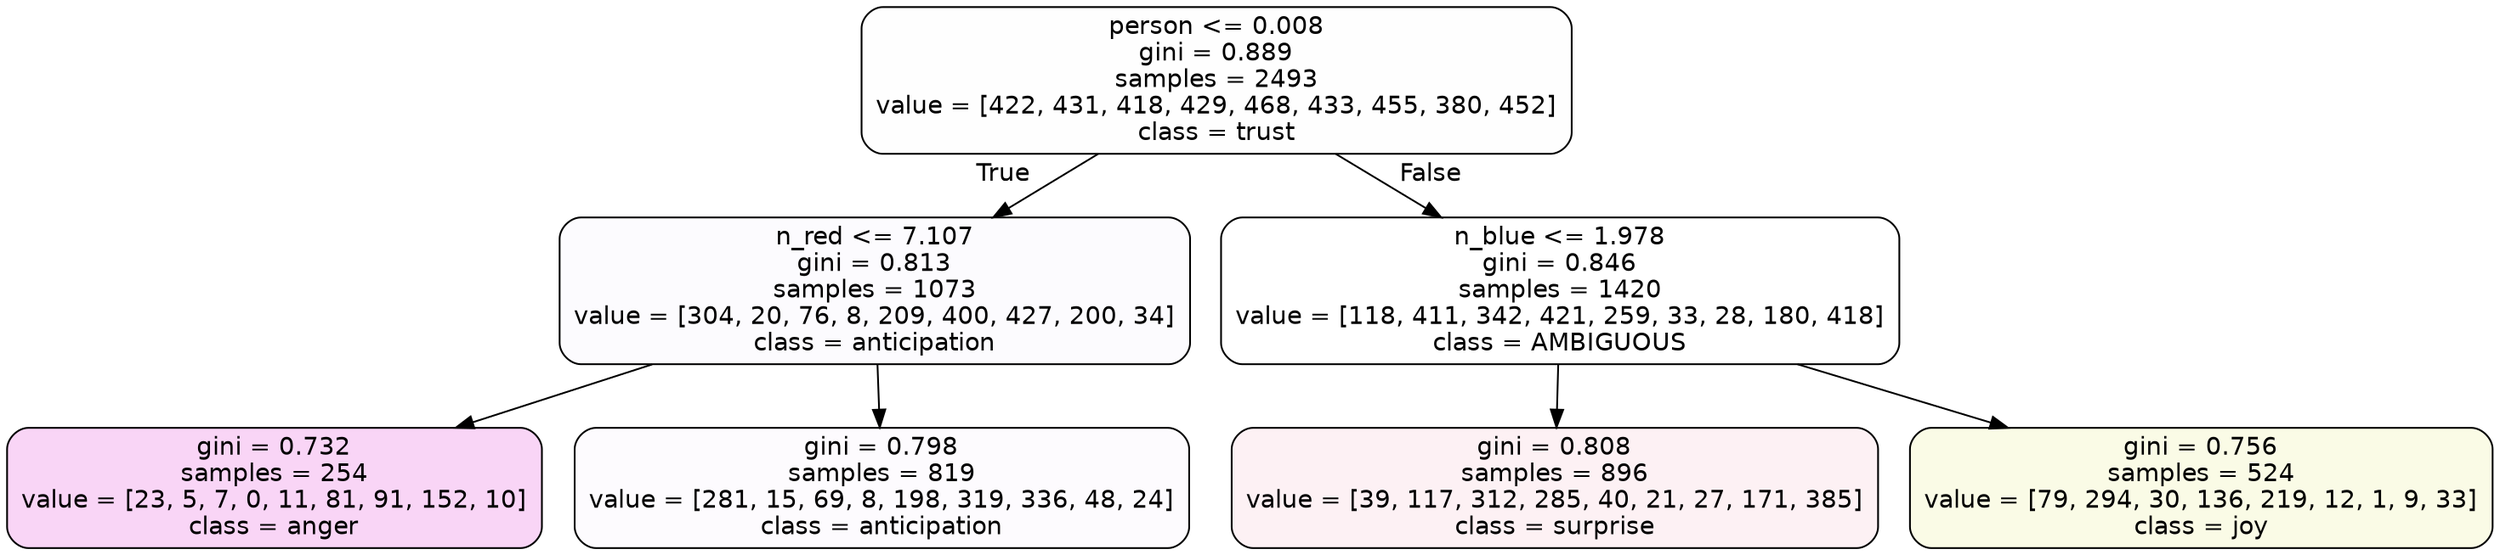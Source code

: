 digraph Tree {
node [shape=box, style="filled, rounded", color="black", fontname=helvetica] ;
edge [fontname=helvetica] ;
0 [label="person <= 0.008\ngini = 0.889\nsamples = 2493\nvalue = [422, 431, 418, 429, 468, 433, 455, 380, 452]\nclass = trust", fillcolor="#39d7e501"] ;
1 [label="n_red <= 7.107\ngini = 0.813\nsamples = 1073\nvalue = [304, 20, 76, 8, 209, 400, 427, 200, 34]\nclass = anticipation", fillcolor="#8139e505"] ;
0 -> 1 [labeldistance=2.5, labelangle=45, headlabel="True"] ;
2 [label="gini = 0.732\nsamples = 254\nvalue = [23, 5, 7, 0, 11, 81, 91, 152, 10]\nclass = anger", fillcolor="#e539d736"] ;
1 -> 2 ;
3 [label="gini = 0.798\nsamples = 819\nvalue = [281, 15, 69, 8, 198, 319, 336, 48, 24]\nclass = anticipation", fillcolor="#8139e504"] ;
1 -> 3 ;
4 [label="n_blue <= 1.978\ngini = 0.846\nsamples = 1420\nvalue = [118, 411, 342, 421, 259, 33, 28, 180, 418]\nclass = AMBIGUOUS", fillcolor="#39e58100"] ;
0 -> 4 [labeldistance=2.5, labelangle=-45, headlabel="False"] ;
5 [label="gini = 0.808\nsamples = 896\nvalue = [39, 117, 312, 285, 40, 21, 27, 171, 385]\nclass = surprise", fillcolor="#e5396411"] ;
4 -> 5 ;
6 [label="gini = 0.756\nsamples = 524\nvalue = [79, 294, 30, 136, 219, 12, 1, 9, 33]\nclass = joy", fillcolor="#d7e53920"] ;
4 -> 6 ;
}